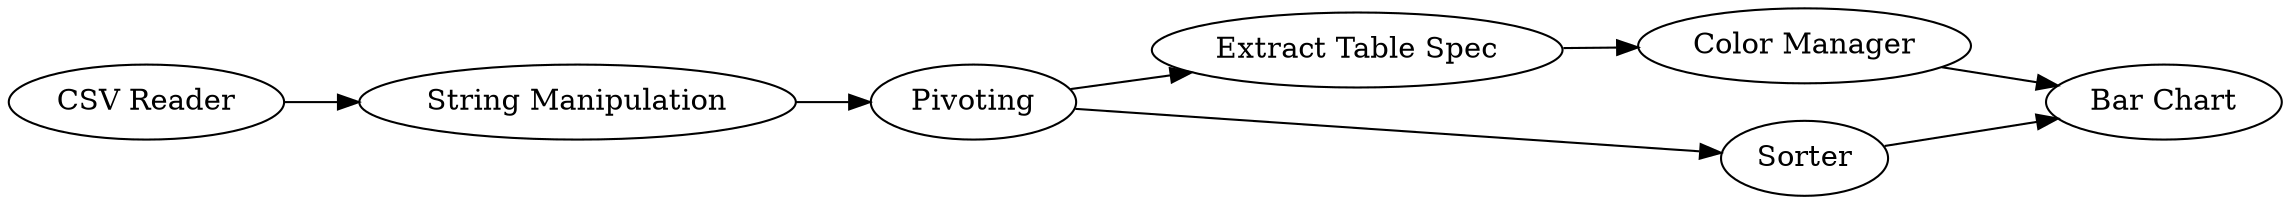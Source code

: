 digraph {
	114 -> 115
	115 -> 111
	110 -> 114
	110 -> 117
	109 -> 112
	117 -> 111
	112 -> 110
	110 [label=Pivoting]
	112 [label="String Manipulation"]
	115 [label="Color Manager"]
	109 [label="CSV Reader"]
	111 [label="Bar Chart"]
	114 [label="Extract Table Spec"]
	117 [label=Sorter]
	rankdir=LR
}
